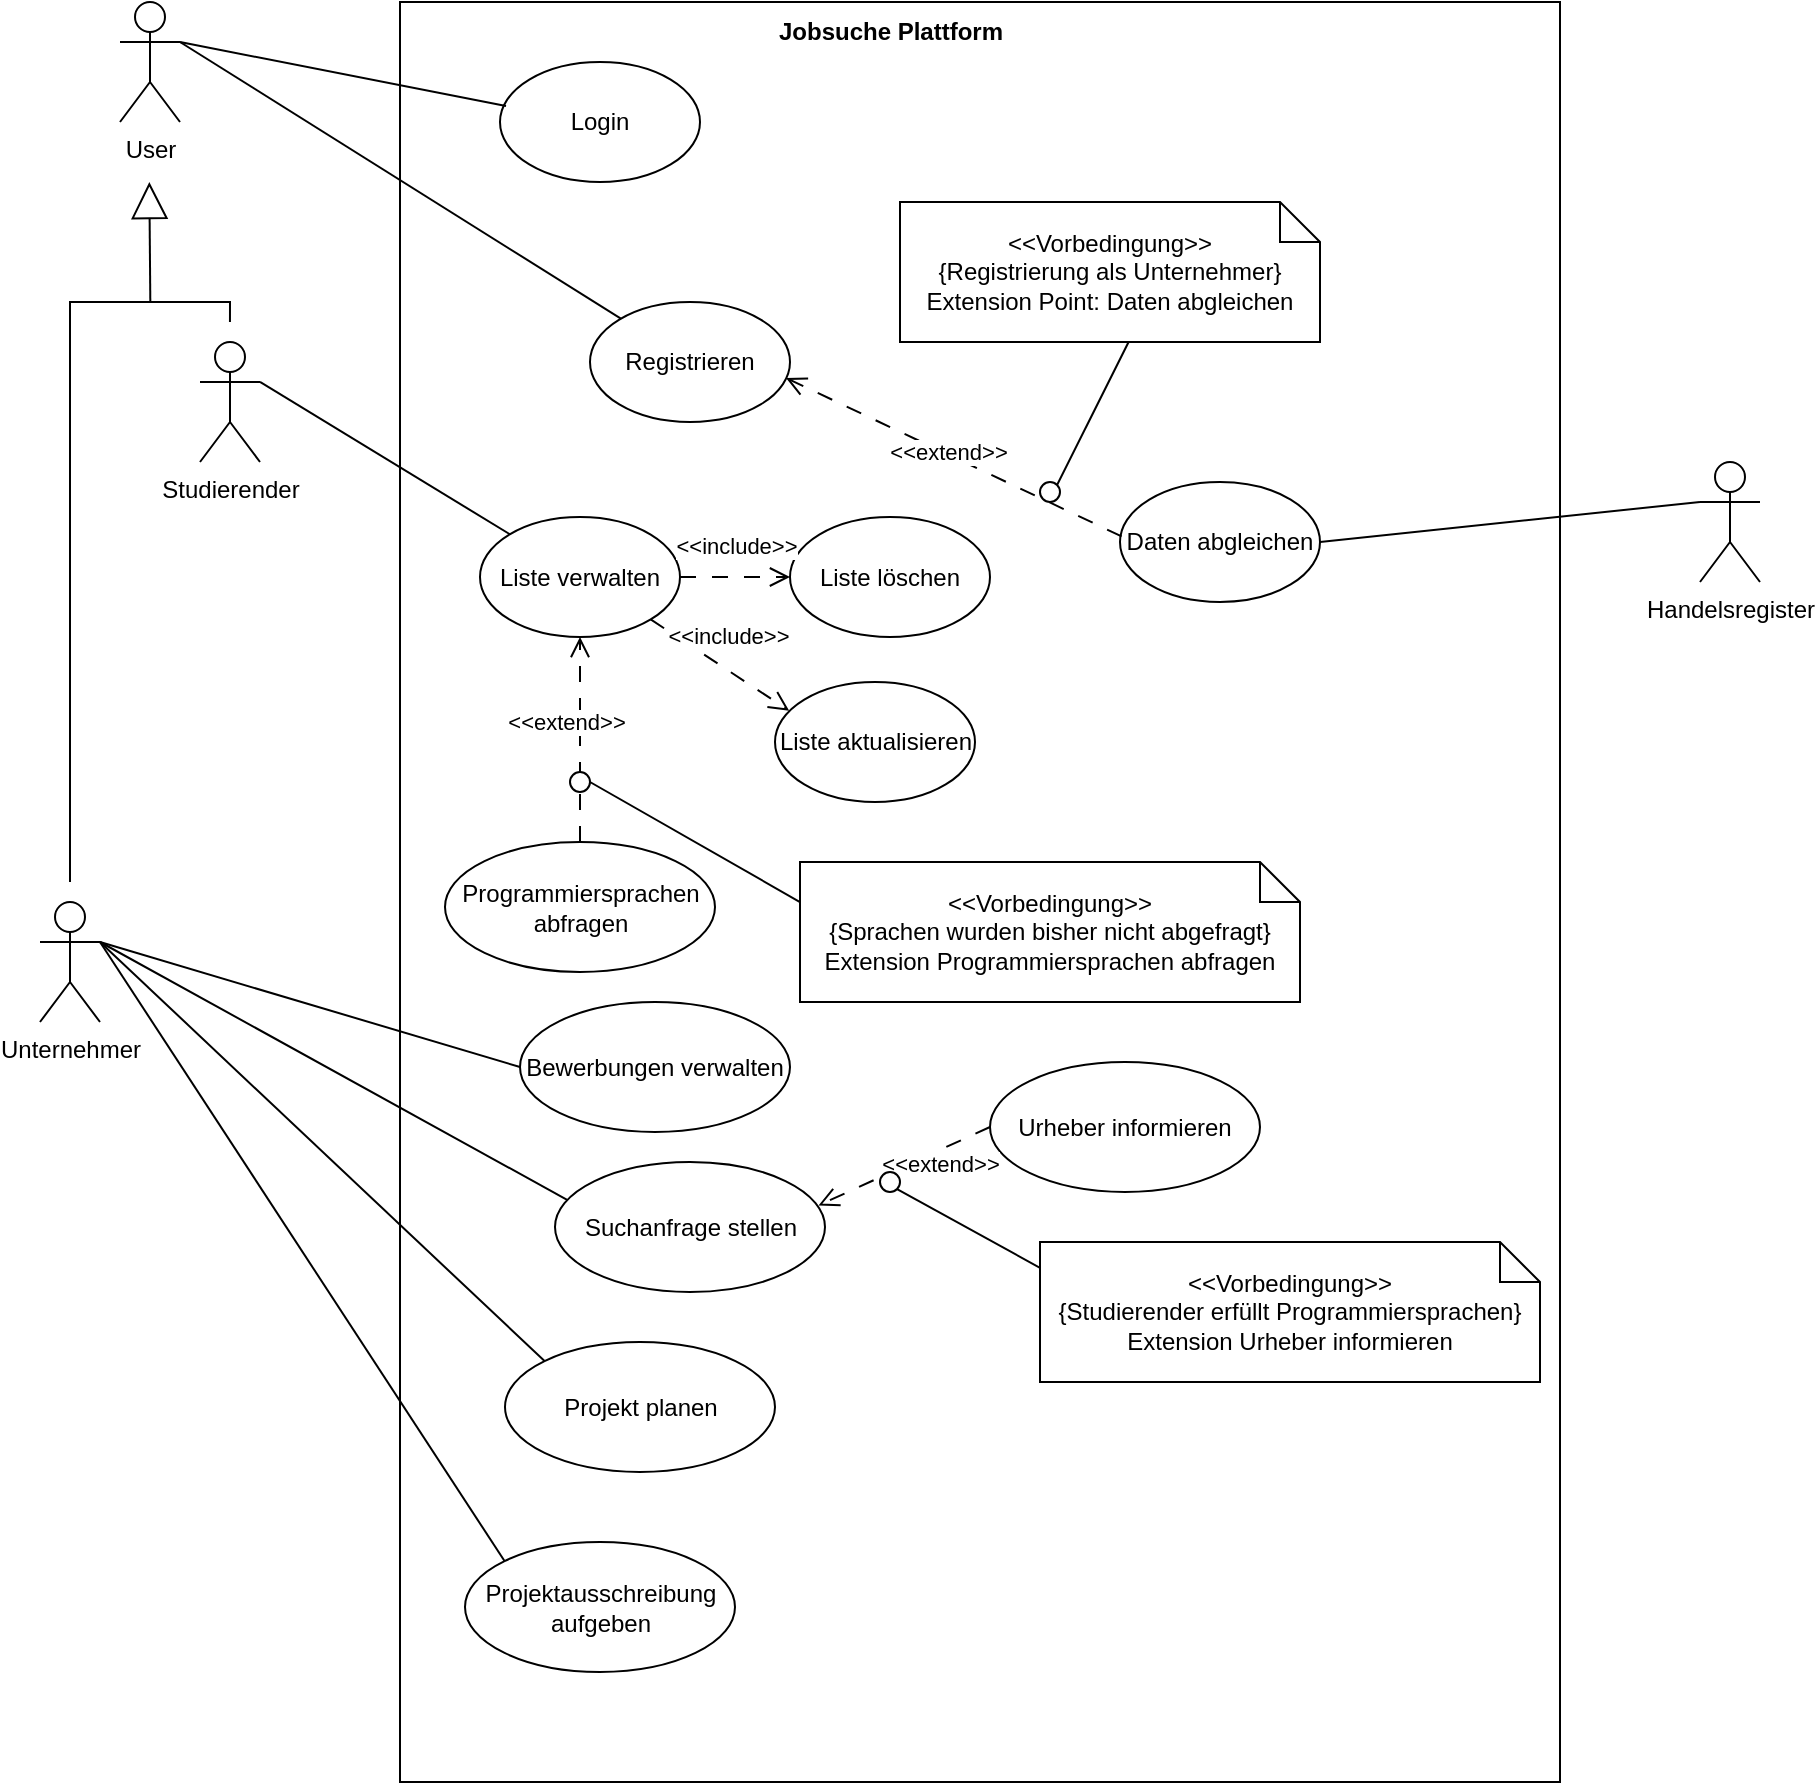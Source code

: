 <mxfile version="27.1.0">
  <diagram name="Seite-1" id="fq8yMHH-g4XX3sPDPosw">
    <mxGraphModel dx="1737" dy="945" grid="1" gridSize="10" guides="1" tooltips="1" connect="1" arrows="1" fold="1" page="1" pageScale="1" pageWidth="827" pageHeight="1169" math="0" shadow="0">
      <root>
        <mxCell id="0" />
        <mxCell id="1" parent="0" />
        <mxCell id="9Zz4fDrP-87PPmdt9Kxs-11" value="" style="rounded=0;whiteSpace=wrap;html=1;" parent="1" vertex="1">
          <mxGeometry x="240" y="190" width="580" height="890" as="geometry" />
        </mxCell>
        <mxCell id="9Zz4fDrP-87PPmdt9Kxs-1" value="User" style="shape=umlActor;verticalLabelPosition=bottom;verticalAlign=top;html=1;outlineConnect=0;" parent="1" vertex="1">
          <mxGeometry x="100" y="190" width="30" height="60" as="geometry" />
        </mxCell>
        <mxCell id="9Zz4fDrP-87PPmdt9Kxs-2" value="Studierender" style="shape=umlActor;verticalLabelPosition=bottom;verticalAlign=top;html=1;outlineConnect=0;" parent="1" vertex="1">
          <mxGeometry x="140" y="360" width="30" height="60" as="geometry" />
        </mxCell>
        <mxCell id="9Zz4fDrP-87PPmdt9Kxs-6" style="edgeStyle=orthogonalEdgeStyle;rounded=0;orthogonalLoop=1;jettySize=auto;html=1;endArrow=none;endFill=1;startArrow=none;startFill=0;" parent="1" edge="1">
          <mxGeometry relative="1" as="geometry">
            <mxPoint x="154.98" y="350" as="targetPoint" />
            <mxPoint x="75" y="630" as="sourcePoint" />
            <Array as="points">
              <mxPoint x="74.98" y="340" />
              <mxPoint x="154.98" y="340" />
            </Array>
          </mxGeometry>
        </mxCell>
        <mxCell id="9Zz4fDrP-87PPmdt9Kxs-3" value="Unternehmer" style="shape=umlActor;verticalLabelPosition=bottom;verticalAlign=top;html=1;outlineConnect=0;" parent="1" vertex="1">
          <mxGeometry x="60" y="640" width="30" height="60" as="geometry" />
        </mxCell>
        <mxCell id="9Zz4fDrP-87PPmdt9Kxs-5" value="" style="endArrow=block;endSize=16;endFill=0;html=1;rounded=0;" parent="1" edge="1">
          <mxGeometry width="160" relative="1" as="geometry">
            <mxPoint x="115.16" y="340" as="sourcePoint" />
            <mxPoint x="114.66" y="280" as="targetPoint" />
          </mxGeometry>
        </mxCell>
        <mxCell id="9Zz4fDrP-87PPmdt9Kxs-12" value="Jobsuche Plattform" style="text;html=1;align=center;verticalAlign=middle;whiteSpace=wrap;rounded=0;fontStyle=1" parent="1" vertex="1">
          <mxGeometry x="427.5" y="190" width="115" height="30" as="geometry" />
        </mxCell>
        <mxCell id="9Zz4fDrP-87PPmdt9Kxs-13" value="Login" style="ellipse;whiteSpace=wrap;html=1;" parent="1" vertex="1">
          <mxGeometry x="290" y="220" width="100" height="60" as="geometry" />
        </mxCell>
        <mxCell id="9Zz4fDrP-87PPmdt9Kxs-15" value="" style="endArrow=none;html=1;rounded=0;entryX=0.03;entryY=0.367;entryDx=0;entryDy=0;exitX=1;exitY=0.333;exitDx=0;exitDy=0;exitPerimeter=0;entryPerimeter=0;" parent="1" source="9Zz4fDrP-87PPmdt9Kxs-1" target="9Zz4fDrP-87PPmdt9Kxs-13" edge="1">
          <mxGeometry width="50" height="50" relative="1" as="geometry">
            <mxPoint x="250" y="360" as="sourcePoint" />
            <mxPoint x="300" y="310" as="targetPoint" />
          </mxGeometry>
        </mxCell>
        <mxCell id="9Zz4fDrP-87PPmdt9Kxs-16" value="Registrieren" style="ellipse;whiteSpace=wrap;html=1;" parent="1" vertex="1">
          <mxGeometry x="335" y="340" width="100" height="60" as="geometry" />
        </mxCell>
        <mxCell id="9Zz4fDrP-87PPmdt9Kxs-27" value="" style="endArrow=none;html=1;rounded=0;" parent="1" target="9Zz4fDrP-87PPmdt9Kxs-16" edge="1">
          <mxGeometry width="50" height="50" relative="1" as="geometry">
            <mxPoint x="130" y="210" as="sourcePoint" />
            <mxPoint x="364" y="450" as="targetPoint" />
          </mxGeometry>
        </mxCell>
        <mxCell id="9Zz4fDrP-87PPmdt9Kxs-29" value="Daten abgleichen" style="ellipse;whiteSpace=wrap;html=1;" parent="1" vertex="1">
          <mxGeometry x="600" y="430" width="100" height="60" as="geometry" />
        </mxCell>
        <mxCell id="9Zz4fDrP-87PPmdt9Kxs-30" value="&amp;lt;&amp;lt;extend&amp;gt;&amp;gt;" style="html=1;verticalAlign=bottom;endArrow=open;dashed=1;endSize=8;curved=0;rounded=0;dashPattern=8 8;exitX=0.008;exitY=0.453;exitDx=0;exitDy=0;exitPerimeter=0;entryX=0.98;entryY=0.633;entryDx=0;entryDy=0;entryPerimeter=0;" parent="1" source="9Zz4fDrP-87PPmdt9Kxs-29" target="9Zz4fDrP-87PPmdt9Kxs-16" edge="1">
          <mxGeometry x="0.004" y="7" relative="1" as="geometry">
            <mxPoint x="580" y="450" as="sourcePoint" />
            <mxPoint x="440" y="390" as="targetPoint" />
            <mxPoint as="offset" />
          </mxGeometry>
        </mxCell>
        <mxCell id="Ujl5DOMYx8zyJVgDmq_Z-1" value="&amp;lt;&amp;lt;Vorbedingung&amp;gt;&amp;gt;&lt;div&gt;{Registrierung als Unternehmer}&lt;/div&gt;&lt;div&gt;Extension Point: Daten abgleichen&lt;/div&gt;" style="shape=note;size=20;whiteSpace=wrap;html=1;" vertex="1" parent="1">
          <mxGeometry x="490" y="290" width="210" height="70" as="geometry" />
        </mxCell>
        <mxCell id="Ujl5DOMYx8zyJVgDmq_Z-4" value="" style="ellipse;whiteSpace=wrap;html=1;aspect=fixed;" vertex="1" parent="1">
          <mxGeometry x="560" y="430" width="10" height="10" as="geometry" />
        </mxCell>
        <mxCell id="Ujl5DOMYx8zyJVgDmq_Z-10" value="Handelsregister" style="shape=umlActor;verticalLabelPosition=bottom;verticalAlign=top;html=1;outlineConnect=0;" vertex="1" parent="1">
          <mxGeometry x="890" y="420" width="30" height="60" as="geometry" />
        </mxCell>
        <mxCell id="Ujl5DOMYx8zyJVgDmq_Z-11" value="" style="endArrow=none;html=1;rounded=0;entryX=0;entryY=0.333;entryDx=0;entryDy=0;entryPerimeter=0;exitX=1;exitY=0.5;exitDx=0;exitDy=0;" edge="1" parent="1" source="9Zz4fDrP-87PPmdt9Kxs-29" target="Ujl5DOMYx8zyJVgDmq_Z-10">
          <mxGeometry width="50" height="50" relative="1" as="geometry">
            <mxPoint x="320" y="330" as="sourcePoint" />
            <mxPoint x="540" y="468" as="targetPoint" />
          </mxGeometry>
        </mxCell>
        <mxCell id="Ujl5DOMYx8zyJVgDmq_Z-12" value="Liste verwalten" style="ellipse;whiteSpace=wrap;html=1;" vertex="1" parent="1">
          <mxGeometry x="280" y="447.5" width="100" height="60" as="geometry" />
        </mxCell>
        <mxCell id="Ujl5DOMYx8zyJVgDmq_Z-13" value="" style="endArrow=none;html=1;rounded=0;entryX=0.544;entryY=1.002;entryDx=0;entryDy=0;entryPerimeter=0;exitX=1;exitY=0;exitDx=0;exitDy=0;" edge="1" parent="1" source="Ujl5DOMYx8zyJVgDmq_Z-4" target="Ujl5DOMYx8zyJVgDmq_Z-1">
          <mxGeometry width="50" height="50" relative="1" as="geometry">
            <mxPoint x="220" y="260" as="sourcePoint" />
            <mxPoint x="440" y="398" as="targetPoint" />
          </mxGeometry>
        </mxCell>
        <mxCell id="Ujl5DOMYx8zyJVgDmq_Z-14" value="Programmiersprachen abfragen" style="ellipse;whiteSpace=wrap;html=1;" vertex="1" parent="1">
          <mxGeometry x="262.5" y="610" width="135" height="65" as="geometry" />
        </mxCell>
        <mxCell id="Ujl5DOMYx8zyJVgDmq_Z-15" value="&amp;lt;&amp;lt;extend&amp;gt;&amp;gt;" style="html=1;verticalAlign=bottom;endArrow=open;dashed=1;endSize=8;curved=0;rounded=0;dashPattern=8 8;exitX=0.5;exitY=0;exitDx=0;exitDy=0;entryX=0.5;entryY=1;entryDx=0;entryDy=0;" edge="1" parent="1" source="Ujl5DOMYx8zyJVgDmq_Z-14" target="Ujl5DOMYx8zyJVgDmq_Z-12">
          <mxGeometry x="0.004" y="7" relative="1" as="geometry">
            <mxPoint x="748" y="519" as="sourcePoint" />
            <mxPoint x="580" y="440" as="targetPoint" />
            <mxPoint as="offset" />
          </mxGeometry>
        </mxCell>
        <mxCell id="Ujl5DOMYx8zyJVgDmq_Z-16" value="&amp;lt;&amp;lt;Vorbedingung&amp;gt;&amp;gt;&lt;div&gt;{Sprachen wurden bisher nicht abgefragt}&lt;/div&gt;&lt;div&gt;Extension&amp;nbsp;&lt;span style=&quot;background-color: transparent; color: light-dark(rgb(0, 0, 0), rgb(255, 255, 255));&quot;&gt;Programmiersprachen abfragen&lt;/span&gt;&lt;/div&gt;" style="shape=note;size=20;whiteSpace=wrap;html=1;" vertex="1" parent="1">
          <mxGeometry x="440" y="620" width="250" height="70" as="geometry" />
        </mxCell>
        <mxCell id="Ujl5DOMYx8zyJVgDmq_Z-17" value="" style="ellipse;whiteSpace=wrap;html=1;aspect=fixed;" vertex="1" parent="1">
          <mxGeometry x="325" y="575" width="10" height="10" as="geometry" />
        </mxCell>
        <mxCell id="Ujl5DOMYx8zyJVgDmq_Z-19" value="" style="endArrow=none;html=1;rounded=0;entryX=0;entryY=0.286;entryDx=0;entryDy=0;entryPerimeter=0;exitX=1;exitY=0.5;exitDx=0;exitDy=0;" edge="1" parent="1" source="Ujl5DOMYx8zyJVgDmq_Z-17" target="Ujl5DOMYx8zyJVgDmq_Z-16">
          <mxGeometry width="50" height="50" relative="1" as="geometry">
            <mxPoint x="570" y="491" as="sourcePoint" />
            <mxPoint x="605" y="420" as="targetPoint" />
          </mxGeometry>
        </mxCell>
        <mxCell id="Ujl5DOMYx8zyJVgDmq_Z-21" value="" style="endArrow=none;html=1;rounded=0;exitX=1;exitY=0.333;exitDx=0;exitDy=0;exitPerimeter=0;" edge="1" parent="1" source="9Zz4fDrP-87PPmdt9Kxs-2" target="Ujl5DOMYx8zyJVgDmq_Z-12">
          <mxGeometry width="50" height="50" relative="1" as="geometry">
            <mxPoint x="310" y="320" as="sourcePoint" />
            <mxPoint x="530" y="458" as="targetPoint" />
          </mxGeometry>
        </mxCell>
        <mxCell id="Ujl5DOMYx8zyJVgDmq_Z-22" value="Liste aktualisieren" style="ellipse;whiteSpace=wrap;html=1;" vertex="1" parent="1">
          <mxGeometry x="427.5" y="530" width="100" height="60" as="geometry" />
        </mxCell>
        <mxCell id="Ujl5DOMYx8zyJVgDmq_Z-23" value="Liste löschen" style="ellipse;whiteSpace=wrap;html=1;" vertex="1" parent="1">
          <mxGeometry x="435" y="447.5" width="100" height="60" as="geometry" />
        </mxCell>
        <mxCell id="Ujl5DOMYx8zyJVgDmq_Z-24" value="&amp;lt;&amp;lt;include&amp;gt;&amp;gt;" style="html=1;verticalAlign=bottom;endArrow=open;dashed=1;endSize=8;curved=0;rounded=0;dashPattern=8 8;exitX=1;exitY=0.5;exitDx=0;exitDy=0;" edge="1" parent="1" source="Ujl5DOMYx8zyJVgDmq_Z-12" target="Ujl5DOMYx8zyJVgDmq_Z-23">
          <mxGeometry x="0.004" y="7" relative="1" as="geometry">
            <mxPoint x="708" y="489" as="sourcePoint" />
            <mxPoint x="540" y="410" as="targetPoint" />
            <mxPoint as="offset" />
          </mxGeometry>
        </mxCell>
        <mxCell id="Ujl5DOMYx8zyJVgDmq_Z-25" value="&amp;lt;&amp;lt;include&amp;gt;&amp;gt;" style="html=1;verticalAlign=bottom;endArrow=open;dashed=1;endSize=8;curved=0;rounded=0;dashPattern=8 8;exitX=1;exitY=1;exitDx=0;exitDy=0;entryX=0.071;entryY=0.239;entryDx=0;entryDy=0;entryPerimeter=0;" edge="1" parent="1" source="Ujl5DOMYx8zyJVgDmq_Z-12" target="Ujl5DOMYx8zyJVgDmq_Z-22">
          <mxGeometry x="0.004" y="7" relative="1" as="geometry">
            <mxPoint x="450" y="490" as="sourcePoint" />
            <mxPoint x="505" y="490" as="targetPoint" />
            <mxPoint as="offset" />
          </mxGeometry>
        </mxCell>
        <mxCell id="Ujl5DOMYx8zyJVgDmq_Z-26" value="Projektausschreibung aufgeben" style="ellipse;whiteSpace=wrap;html=1;" vertex="1" parent="1">
          <mxGeometry x="272.5" y="960" width="135" height="65" as="geometry" />
        </mxCell>
        <mxCell id="Ujl5DOMYx8zyJVgDmq_Z-27" value="" style="endArrow=none;html=1;rounded=0;exitX=1;exitY=0.333;exitDx=0;exitDy=0;exitPerimeter=0;entryX=0;entryY=0;entryDx=0;entryDy=0;" edge="1" parent="1" source="9Zz4fDrP-87PPmdt9Kxs-3" target="Ujl5DOMYx8zyJVgDmq_Z-26">
          <mxGeometry width="50" height="50" relative="1" as="geometry">
            <mxPoint x="280" y="450" as="sourcePoint" />
            <mxPoint x="405" y="526" as="targetPoint" />
          </mxGeometry>
        </mxCell>
        <mxCell id="Ujl5DOMYx8zyJVgDmq_Z-28" value="Suchanfrage stellen" style="ellipse;whiteSpace=wrap;html=1;" vertex="1" parent="1">
          <mxGeometry x="317.5" y="770" width="135" height="65" as="geometry" />
        </mxCell>
        <mxCell id="Ujl5DOMYx8zyJVgDmq_Z-29" value="" style="endArrow=none;html=1;rounded=0;entryX=0.045;entryY=0.291;entryDx=0;entryDy=0;entryPerimeter=0;" edge="1" parent="1" target="Ujl5DOMYx8zyJVgDmq_Z-28">
          <mxGeometry width="50" height="50" relative="1" as="geometry">
            <mxPoint x="90" y="660" as="sourcePoint" />
            <mxPoint x="429" y="1090" as="targetPoint" />
          </mxGeometry>
        </mxCell>
        <mxCell id="Ujl5DOMYx8zyJVgDmq_Z-30" value="Projekt planen" style="ellipse;whiteSpace=wrap;html=1;" vertex="1" parent="1">
          <mxGeometry x="292.5" y="860" width="135" height="65" as="geometry" />
        </mxCell>
        <mxCell id="Ujl5DOMYx8zyJVgDmq_Z-31" value="Urheber informieren" style="ellipse;whiteSpace=wrap;html=1;" vertex="1" parent="1">
          <mxGeometry x="535" y="720" width="135" height="65" as="geometry" />
        </mxCell>
        <mxCell id="Ujl5DOMYx8zyJVgDmq_Z-32" value="&amp;lt;&amp;lt;extend&amp;gt;&amp;gt;" style="html=1;verticalAlign=bottom;endArrow=open;dashed=1;endSize=8;curved=0;rounded=0;dashPattern=8 8;exitX=0;exitY=0.5;exitDx=0;exitDy=0;entryX=0.976;entryY=0.334;entryDx=0;entryDy=0;entryPerimeter=0;" edge="1" parent="1" source="Ujl5DOMYx8zyJVgDmq_Z-31" target="Ujl5DOMYx8zyJVgDmq_Z-28">
          <mxGeometry x="-0.275" y="15" relative="1" as="geometry">
            <mxPoint x="610" y="772" as="sourcePoint" />
            <mxPoint x="610" y="670" as="targetPoint" />
            <mxPoint as="offset" />
          </mxGeometry>
        </mxCell>
        <mxCell id="Ujl5DOMYx8zyJVgDmq_Z-33" value="" style="ellipse;whiteSpace=wrap;html=1;aspect=fixed;" vertex="1" parent="1">
          <mxGeometry x="480" y="775" width="10" height="10" as="geometry" />
        </mxCell>
        <mxCell id="Ujl5DOMYx8zyJVgDmq_Z-35" value="&amp;lt;&amp;lt;Vorbedingung&amp;gt;&amp;gt;&lt;div&gt;{Studierender erfüllt Programmiersprachen}&lt;/div&gt;&lt;div&gt;Extension&amp;nbsp;&lt;span style=&quot;background-color: transparent; color: light-dark(rgb(0, 0, 0), rgb(255, 255, 255));&quot;&gt;Urheber informieren&lt;/span&gt;&lt;/div&gt;" style="shape=note;size=20;whiteSpace=wrap;html=1;" vertex="1" parent="1">
          <mxGeometry x="560" y="810" width="250" height="70" as="geometry" />
        </mxCell>
        <mxCell id="Ujl5DOMYx8zyJVgDmq_Z-36" value="" style="endArrow=none;html=1;rounded=0;entryX=0;entryY=0.184;entryDx=0;entryDy=0;entryPerimeter=0;exitX=1;exitY=1;exitDx=0;exitDy=0;" edge="1" parent="1" source="Ujl5DOMYx8zyJVgDmq_Z-33" target="Ujl5DOMYx8zyJVgDmq_Z-35">
          <mxGeometry width="50" height="50" relative="1" as="geometry">
            <mxPoint x="290" y="310" as="sourcePoint" />
            <mxPoint x="510" y="448" as="targetPoint" />
          </mxGeometry>
        </mxCell>
        <mxCell id="Ujl5DOMYx8zyJVgDmq_Z-37" value="" style="endArrow=none;html=1;rounded=0;exitX=1;exitY=0.333;exitDx=0;exitDy=0;exitPerimeter=0;entryX=0;entryY=0;entryDx=0;entryDy=0;" edge="1" parent="1" source="9Zz4fDrP-87PPmdt9Kxs-3" target="Ujl5DOMYx8zyJVgDmq_Z-30">
          <mxGeometry width="50" height="50" relative="1" as="geometry">
            <mxPoint x="180" y="790" as="sourcePoint" />
            <mxPoint x="382" y="1100" as="targetPoint" />
          </mxGeometry>
        </mxCell>
        <mxCell id="Ujl5DOMYx8zyJVgDmq_Z-38" value="Bewerbungen verwalten" style="ellipse;whiteSpace=wrap;html=1;" vertex="1" parent="1">
          <mxGeometry x="300" y="690" width="135" height="65" as="geometry" />
        </mxCell>
        <mxCell id="Ujl5DOMYx8zyJVgDmq_Z-40" value="" style="endArrow=none;html=1;rounded=0;entryX=0;entryY=0.5;entryDx=0;entryDy=0;" edge="1" parent="1" target="Ujl5DOMYx8zyJVgDmq_Z-38">
          <mxGeometry width="50" height="50" relative="1" as="geometry">
            <mxPoint x="90" y="660" as="sourcePoint" />
            <mxPoint x="514" y="889" as="targetPoint" />
          </mxGeometry>
        </mxCell>
      </root>
    </mxGraphModel>
  </diagram>
</mxfile>
